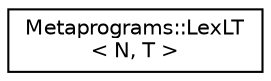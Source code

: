 digraph "Graphical Class Hierarchy"
{
  edge [fontname="Helvetica",fontsize="10",labelfontname="Helvetica",labelfontsize="10"];
  node [fontname="Helvetica",fontsize="10",shape=record];
  rankdir="LR";
  Node0 [label="Metaprograms::LexLT\l\< N, T \>",height=0.2,width=0.4,color="black", fillcolor="white", style="filled",URL="$structMetaprograms_1_1LexLT.html"];
}
